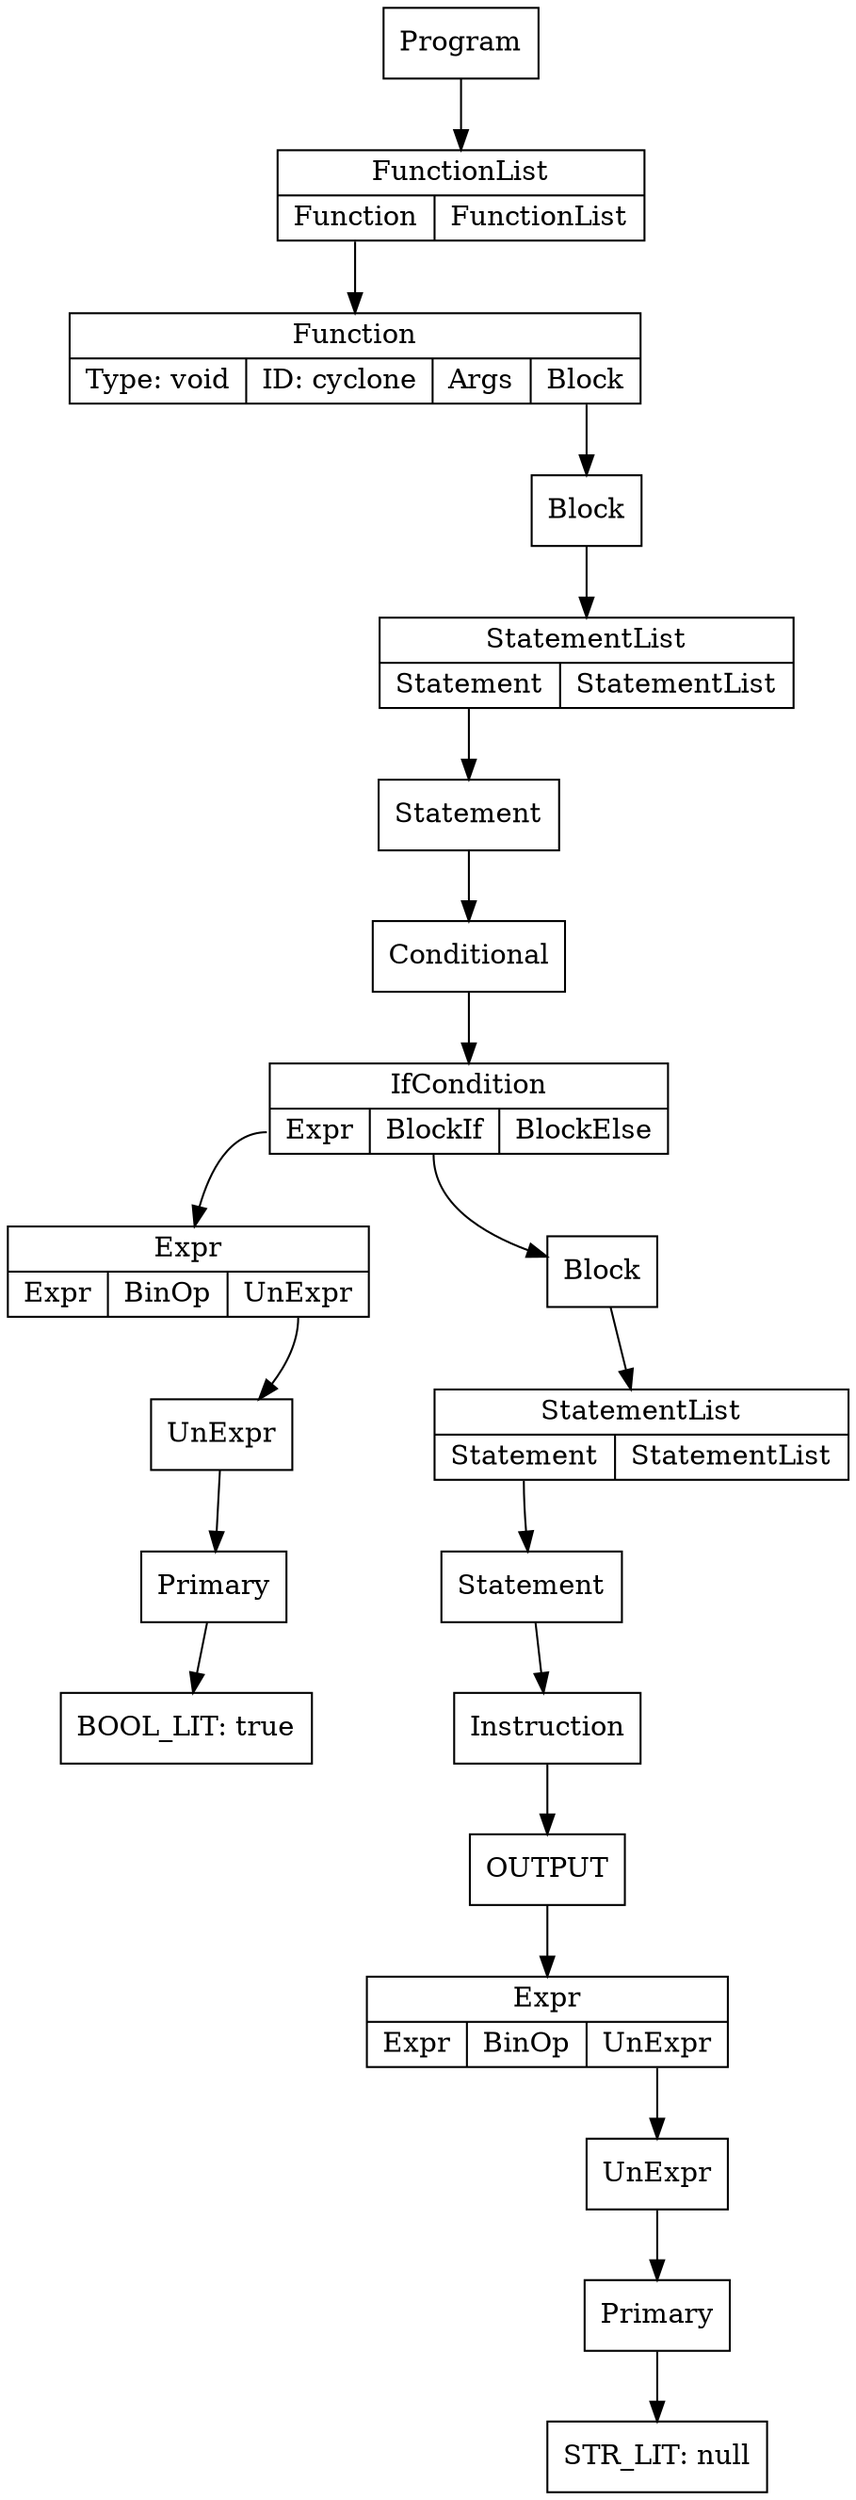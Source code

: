 digraph ccTree {
graph[nodesep="1"]
	node [shape=box]
	node [shape=box]
	n0 [label = "Primary"]
	n1 [label = "BOOL_LIT: true"]
	n0-> n1
	n2 [label = "UnExpr"]
	n2-> n0
	n3 [label = "{Expr | {<e>Expr | <bo>BinOp | <ue>UnExpr}}", shape="record"]
	n3:ue-> n2
	n4 [label = "Primary"]
	n5 [label = "STR_LIT: null"]
	n4-> n5
	n6 [label = "UnExpr"]
	n6-> n4
	n7 [label = "{Expr | {<e>Expr | <bo>BinOp | <ue>UnExpr}}", shape="record"]
	n7:ue-> n6
	n8 [label = "Instruction"]
	n9 [label = "OUTPUT"]
	n8-> n9
	n9-> n7
	n10 [label = "Statement"]
	n10-> n8
	n11 [label = "{StatementList | {<s>Statement | <sl>StatementList}}", shape="record"]
	n11:s-> n10
	n12 [label = "Block"]
	n12-> n11
	n13 [label = "{IfCondition | {<e>Expr | <b1>BlockIf | <b2>BlockElse}}", shape="record"]
	n13:e-> n3
	n13:b1-> n12
	n14 [label = "Conditional"]
	n14-> n13
	n15 [label = "Statement"]
	n15-> n14
	n16 [label = "{StatementList | {<s>Statement | <sl>StatementList}}", shape="record"]
	n16:s-> n15
	n17 [label = "Block"]
	n17-> n16
	n18 [label = "{Function | {Type: void | ID: cyclone | <a>Args | <b>Block}}", shape="record"]
	n18:b-> n17
	n19 [label = "{FunctionList | {<f> Function | <fl> FunctionList}}", shape="record"]
	n19:f-> n18
	n20 [label = "Program"]
	n20-> n19
}